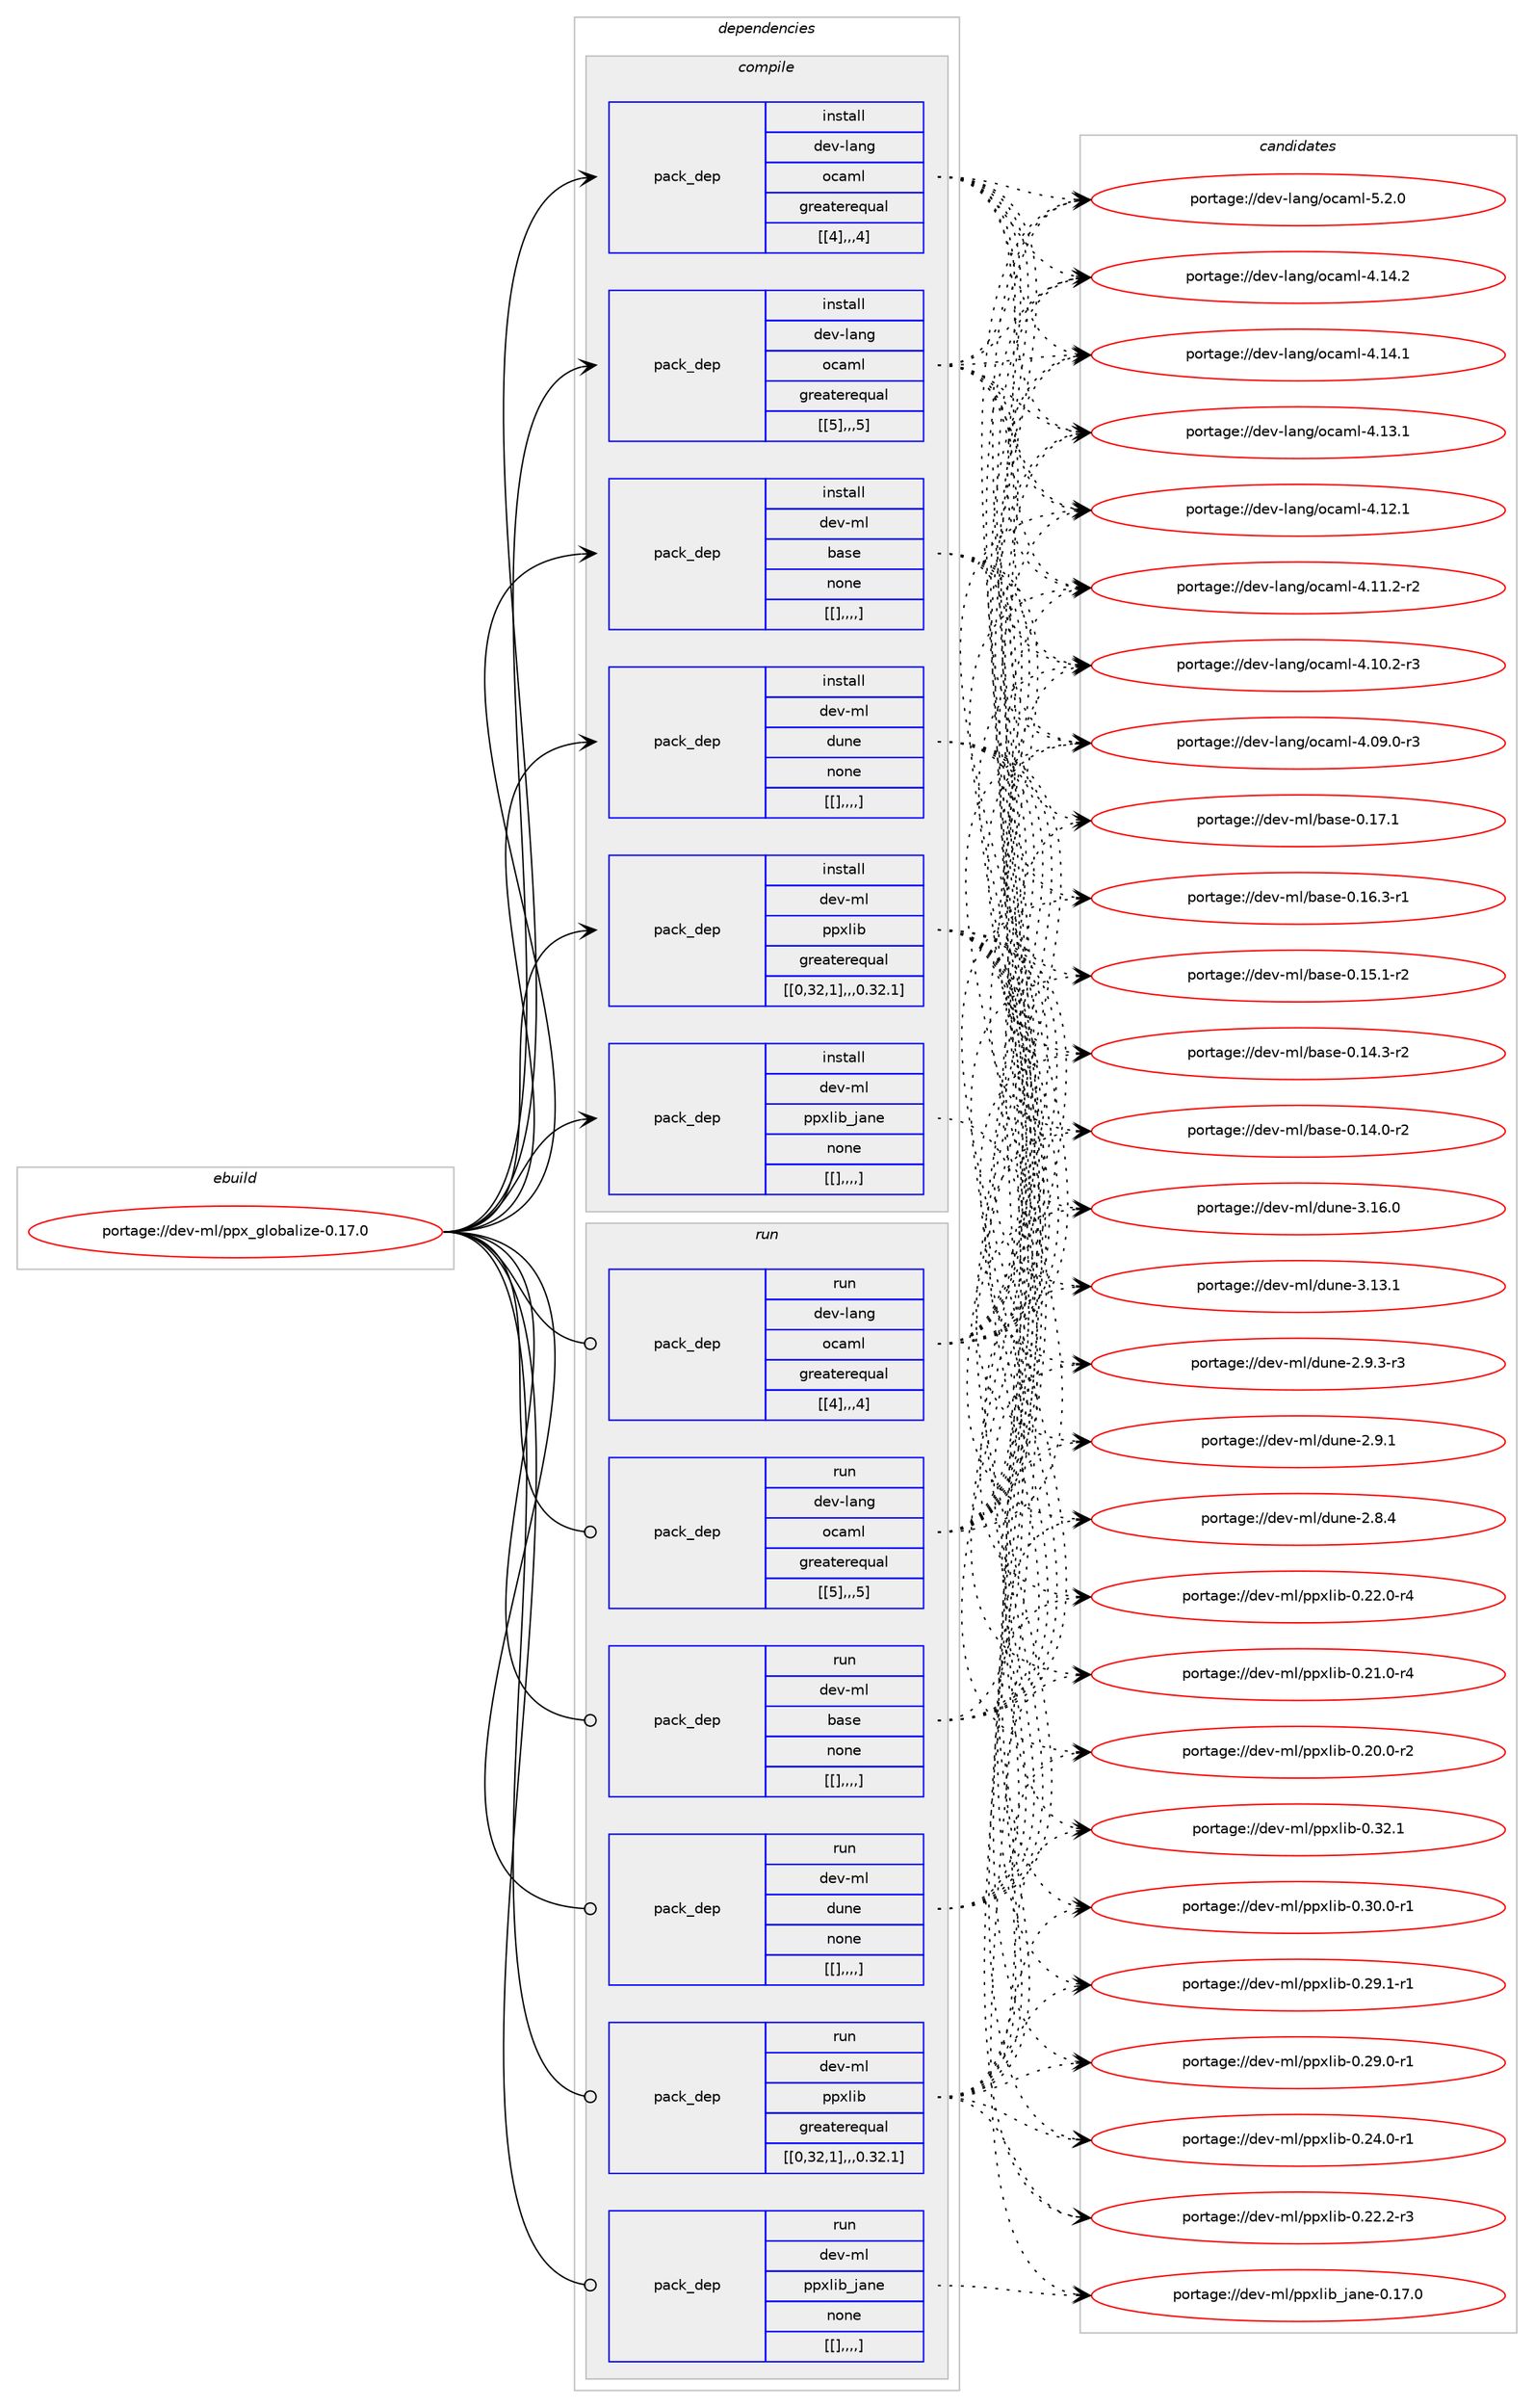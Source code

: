 digraph prolog {

# *************
# Graph options
# *************

newrank=true;
concentrate=true;
compound=true;
graph [rankdir=LR,fontname=Helvetica,fontsize=10,ranksep=1.5];#, ranksep=2.5, nodesep=0.2];
edge  [arrowhead=vee];
node  [fontname=Helvetica,fontsize=10];

# **********
# The ebuild
# **********

subgraph cluster_leftcol {
color=gray;
label=<<i>ebuild</i>>;
id [label="portage://dev-ml/ppx_globalize-0.17.0", color=red, width=4, href="../dev-ml/ppx_globalize-0.17.0.svg"];
}

# ****************
# The dependencies
# ****************

subgraph cluster_midcol {
color=gray;
label=<<i>dependencies</i>>;
subgraph cluster_compile {
fillcolor="#eeeeee";
style=filled;
label=<<i>compile</i>>;
subgraph pack92244 {
dependency123671 [label=<<TABLE BORDER="0" CELLBORDER="1" CELLSPACING="0" CELLPADDING="4" WIDTH="220"><TR><TD ROWSPAN="6" CELLPADDING="30">pack_dep</TD></TR><TR><TD WIDTH="110">install</TD></TR><TR><TD>dev-lang</TD></TR><TR><TD>ocaml</TD></TR><TR><TD>greaterequal</TD></TR><TR><TD>[[4],,,4]</TD></TR></TABLE>>, shape=none, color=blue];
}
id:e -> dependency123671:w [weight=20,style="solid",arrowhead="vee"];
subgraph pack92245 {
dependency123672 [label=<<TABLE BORDER="0" CELLBORDER="1" CELLSPACING="0" CELLPADDING="4" WIDTH="220"><TR><TD ROWSPAN="6" CELLPADDING="30">pack_dep</TD></TR><TR><TD WIDTH="110">install</TD></TR><TR><TD>dev-lang</TD></TR><TR><TD>ocaml</TD></TR><TR><TD>greaterequal</TD></TR><TR><TD>[[5],,,5]</TD></TR></TABLE>>, shape=none, color=blue];
}
id:e -> dependency123672:w [weight=20,style="solid",arrowhead="vee"];
subgraph pack92246 {
dependency123673 [label=<<TABLE BORDER="0" CELLBORDER="1" CELLSPACING="0" CELLPADDING="4" WIDTH="220"><TR><TD ROWSPAN="6" CELLPADDING="30">pack_dep</TD></TR><TR><TD WIDTH="110">install</TD></TR><TR><TD>dev-ml</TD></TR><TR><TD>base</TD></TR><TR><TD>none</TD></TR><TR><TD>[[],,,,]</TD></TR></TABLE>>, shape=none, color=blue];
}
id:e -> dependency123673:w [weight=20,style="solid",arrowhead="vee"];
subgraph pack92247 {
dependency123674 [label=<<TABLE BORDER="0" CELLBORDER="1" CELLSPACING="0" CELLPADDING="4" WIDTH="220"><TR><TD ROWSPAN="6" CELLPADDING="30">pack_dep</TD></TR><TR><TD WIDTH="110">install</TD></TR><TR><TD>dev-ml</TD></TR><TR><TD>dune</TD></TR><TR><TD>none</TD></TR><TR><TD>[[],,,,]</TD></TR></TABLE>>, shape=none, color=blue];
}
id:e -> dependency123674:w [weight=20,style="solid",arrowhead="vee"];
subgraph pack92248 {
dependency123675 [label=<<TABLE BORDER="0" CELLBORDER="1" CELLSPACING="0" CELLPADDING="4" WIDTH="220"><TR><TD ROWSPAN="6" CELLPADDING="30">pack_dep</TD></TR><TR><TD WIDTH="110">install</TD></TR><TR><TD>dev-ml</TD></TR><TR><TD>ppxlib</TD></TR><TR><TD>greaterequal</TD></TR><TR><TD>[[0,32,1],,,0.32.1]</TD></TR></TABLE>>, shape=none, color=blue];
}
id:e -> dependency123675:w [weight=20,style="solid",arrowhead="vee"];
subgraph pack92249 {
dependency123676 [label=<<TABLE BORDER="0" CELLBORDER="1" CELLSPACING="0" CELLPADDING="4" WIDTH="220"><TR><TD ROWSPAN="6" CELLPADDING="30">pack_dep</TD></TR><TR><TD WIDTH="110">install</TD></TR><TR><TD>dev-ml</TD></TR><TR><TD>ppxlib_jane</TD></TR><TR><TD>none</TD></TR><TR><TD>[[],,,,]</TD></TR></TABLE>>, shape=none, color=blue];
}
id:e -> dependency123676:w [weight=20,style="solid",arrowhead="vee"];
}
subgraph cluster_compileandrun {
fillcolor="#eeeeee";
style=filled;
label=<<i>compile and run</i>>;
}
subgraph cluster_run {
fillcolor="#eeeeee";
style=filled;
label=<<i>run</i>>;
subgraph pack92250 {
dependency123677 [label=<<TABLE BORDER="0" CELLBORDER="1" CELLSPACING="0" CELLPADDING="4" WIDTH="220"><TR><TD ROWSPAN="6" CELLPADDING="30">pack_dep</TD></TR><TR><TD WIDTH="110">run</TD></TR><TR><TD>dev-lang</TD></TR><TR><TD>ocaml</TD></TR><TR><TD>greaterequal</TD></TR><TR><TD>[[4],,,4]</TD></TR></TABLE>>, shape=none, color=blue];
}
id:e -> dependency123677:w [weight=20,style="solid",arrowhead="odot"];
subgraph pack92251 {
dependency123678 [label=<<TABLE BORDER="0" CELLBORDER="1" CELLSPACING="0" CELLPADDING="4" WIDTH="220"><TR><TD ROWSPAN="6" CELLPADDING="30">pack_dep</TD></TR><TR><TD WIDTH="110">run</TD></TR><TR><TD>dev-lang</TD></TR><TR><TD>ocaml</TD></TR><TR><TD>greaterequal</TD></TR><TR><TD>[[5],,,5]</TD></TR></TABLE>>, shape=none, color=blue];
}
id:e -> dependency123678:w [weight=20,style="solid",arrowhead="odot"];
subgraph pack92252 {
dependency123679 [label=<<TABLE BORDER="0" CELLBORDER="1" CELLSPACING="0" CELLPADDING="4" WIDTH="220"><TR><TD ROWSPAN="6" CELLPADDING="30">pack_dep</TD></TR><TR><TD WIDTH="110">run</TD></TR><TR><TD>dev-ml</TD></TR><TR><TD>base</TD></TR><TR><TD>none</TD></TR><TR><TD>[[],,,,]</TD></TR></TABLE>>, shape=none, color=blue];
}
id:e -> dependency123679:w [weight=20,style="solid",arrowhead="odot"];
subgraph pack92253 {
dependency123680 [label=<<TABLE BORDER="0" CELLBORDER="1" CELLSPACING="0" CELLPADDING="4" WIDTH="220"><TR><TD ROWSPAN="6" CELLPADDING="30">pack_dep</TD></TR><TR><TD WIDTH="110">run</TD></TR><TR><TD>dev-ml</TD></TR><TR><TD>dune</TD></TR><TR><TD>none</TD></TR><TR><TD>[[],,,,]</TD></TR></TABLE>>, shape=none, color=blue];
}
id:e -> dependency123680:w [weight=20,style="solid",arrowhead="odot"];
subgraph pack92254 {
dependency123681 [label=<<TABLE BORDER="0" CELLBORDER="1" CELLSPACING="0" CELLPADDING="4" WIDTH="220"><TR><TD ROWSPAN="6" CELLPADDING="30">pack_dep</TD></TR><TR><TD WIDTH="110">run</TD></TR><TR><TD>dev-ml</TD></TR><TR><TD>ppxlib</TD></TR><TR><TD>greaterequal</TD></TR><TR><TD>[[0,32,1],,,0.32.1]</TD></TR></TABLE>>, shape=none, color=blue];
}
id:e -> dependency123681:w [weight=20,style="solid",arrowhead="odot"];
subgraph pack92255 {
dependency123682 [label=<<TABLE BORDER="0" CELLBORDER="1" CELLSPACING="0" CELLPADDING="4" WIDTH="220"><TR><TD ROWSPAN="6" CELLPADDING="30">pack_dep</TD></TR><TR><TD WIDTH="110">run</TD></TR><TR><TD>dev-ml</TD></TR><TR><TD>ppxlib_jane</TD></TR><TR><TD>none</TD></TR><TR><TD>[[],,,,]</TD></TR></TABLE>>, shape=none, color=blue];
}
id:e -> dependency123682:w [weight=20,style="solid",arrowhead="odot"];
}
}

# **************
# The candidates
# **************

subgraph cluster_choices {
rank=same;
color=gray;
label=<<i>candidates</i>>;

subgraph choice92244 {
color=black;
nodesep=1;
choice1001011184510897110103471119997109108455346504648 [label="portage://dev-lang/ocaml-5.2.0", color=red, width=4,href="../dev-lang/ocaml-5.2.0.svg"];
choice100101118451089711010347111999710910845524649524650 [label="portage://dev-lang/ocaml-4.14.2", color=red, width=4,href="../dev-lang/ocaml-4.14.2.svg"];
choice100101118451089711010347111999710910845524649524649 [label="portage://dev-lang/ocaml-4.14.1", color=red, width=4,href="../dev-lang/ocaml-4.14.1.svg"];
choice100101118451089711010347111999710910845524649514649 [label="portage://dev-lang/ocaml-4.13.1", color=red, width=4,href="../dev-lang/ocaml-4.13.1.svg"];
choice100101118451089711010347111999710910845524649504649 [label="portage://dev-lang/ocaml-4.12.1", color=red, width=4,href="../dev-lang/ocaml-4.12.1.svg"];
choice1001011184510897110103471119997109108455246494946504511450 [label="portage://dev-lang/ocaml-4.11.2-r2", color=red, width=4,href="../dev-lang/ocaml-4.11.2-r2.svg"];
choice1001011184510897110103471119997109108455246494846504511451 [label="portage://dev-lang/ocaml-4.10.2-r3", color=red, width=4,href="../dev-lang/ocaml-4.10.2-r3.svg"];
choice1001011184510897110103471119997109108455246485746484511451 [label="portage://dev-lang/ocaml-4.09.0-r3", color=red, width=4,href="../dev-lang/ocaml-4.09.0-r3.svg"];
dependency123671:e -> choice1001011184510897110103471119997109108455346504648:w [style=dotted,weight="100"];
dependency123671:e -> choice100101118451089711010347111999710910845524649524650:w [style=dotted,weight="100"];
dependency123671:e -> choice100101118451089711010347111999710910845524649524649:w [style=dotted,weight="100"];
dependency123671:e -> choice100101118451089711010347111999710910845524649514649:w [style=dotted,weight="100"];
dependency123671:e -> choice100101118451089711010347111999710910845524649504649:w [style=dotted,weight="100"];
dependency123671:e -> choice1001011184510897110103471119997109108455246494946504511450:w [style=dotted,weight="100"];
dependency123671:e -> choice1001011184510897110103471119997109108455246494846504511451:w [style=dotted,weight="100"];
dependency123671:e -> choice1001011184510897110103471119997109108455246485746484511451:w [style=dotted,weight="100"];
}
subgraph choice92245 {
color=black;
nodesep=1;
choice1001011184510897110103471119997109108455346504648 [label="portage://dev-lang/ocaml-5.2.0", color=red, width=4,href="../dev-lang/ocaml-5.2.0.svg"];
choice100101118451089711010347111999710910845524649524650 [label="portage://dev-lang/ocaml-4.14.2", color=red, width=4,href="../dev-lang/ocaml-4.14.2.svg"];
choice100101118451089711010347111999710910845524649524649 [label="portage://dev-lang/ocaml-4.14.1", color=red, width=4,href="../dev-lang/ocaml-4.14.1.svg"];
choice100101118451089711010347111999710910845524649514649 [label="portage://dev-lang/ocaml-4.13.1", color=red, width=4,href="../dev-lang/ocaml-4.13.1.svg"];
choice100101118451089711010347111999710910845524649504649 [label="portage://dev-lang/ocaml-4.12.1", color=red, width=4,href="../dev-lang/ocaml-4.12.1.svg"];
choice1001011184510897110103471119997109108455246494946504511450 [label="portage://dev-lang/ocaml-4.11.2-r2", color=red, width=4,href="../dev-lang/ocaml-4.11.2-r2.svg"];
choice1001011184510897110103471119997109108455246494846504511451 [label="portage://dev-lang/ocaml-4.10.2-r3", color=red, width=4,href="../dev-lang/ocaml-4.10.2-r3.svg"];
choice1001011184510897110103471119997109108455246485746484511451 [label="portage://dev-lang/ocaml-4.09.0-r3", color=red, width=4,href="../dev-lang/ocaml-4.09.0-r3.svg"];
dependency123672:e -> choice1001011184510897110103471119997109108455346504648:w [style=dotted,weight="100"];
dependency123672:e -> choice100101118451089711010347111999710910845524649524650:w [style=dotted,weight="100"];
dependency123672:e -> choice100101118451089711010347111999710910845524649524649:w [style=dotted,weight="100"];
dependency123672:e -> choice100101118451089711010347111999710910845524649514649:w [style=dotted,weight="100"];
dependency123672:e -> choice100101118451089711010347111999710910845524649504649:w [style=dotted,weight="100"];
dependency123672:e -> choice1001011184510897110103471119997109108455246494946504511450:w [style=dotted,weight="100"];
dependency123672:e -> choice1001011184510897110103471119997109108455246494846504511451:w [style=dotted,weight="100"];
dependency123672:e -> choice1001011184510897110103471119997109108455246485746484511451:w [style=dotted,weight="100"];
}
subgraph choice92246 {
color=black;
nodesep=1;
choice1001011184510910847989711510145484649554649 [label="portage://dev-ml/base-0.17.1", color=red, width=4,href="../dev-ml/base-0.17.1.svg"];
choice10010111845109108479897115101454846495446514511449 [label="portage://dev-ml/base-0.16.3-r1", color=red, width=4,href="../dev-ml/base-0.16.3-r1.svg"];
choice10010111845109108479897115101454846495346494511450 [label="portage://dev-ml/base-0.15.1-r2", color=red, width=4,href="../dev-ml/base-0.15.1-r2.svg"];
choice10010111845109108479897115101454846495246514511450 [label="portage://dev-ml/base-0.14.3-r2", color=red, width=4,href="../dev-ml/base-0.14.3-r2.svg"];
choice10010111845109108479897115101454846495246484511450 [label="portage://dev-ml/base-0.14.0-r2", color=red, width=4,href="../dev-ml/base-0.14.0-r2.svg"];
dependency123673:e -> choice1001011184510910847989711510145484649554649:w [style=dotted,weight="100"];
dependency123673:e -> choice10010111845109108479897115101454846495446514511449:w [style=dotted,weight="100"];
dependency123673:e -> choice10010111845109108479897115101454846495346494511450:w [style=dotted,weight="100"];
dependency123673:e -> choice10010111845109108479897115101454846495246514511450:w [style=dotted,weight="100"];
dependency123673:e -> choice10010111845109108479897115101454846495246484511450:w [style=dotted,weight="100"];
}
subgraph choice92247 {
color=black;
nodesep=1;
choice100101118451091084710011711010145514649544648 [label="portage://dev-ml/dune-3.16.0", color=red, width=4,href="../dev-ml/dune-3.16.0.svg"];
choice100101118451091084710011711010145514649514649 [label="portage://dev-ml/dune-3.13.1", color=red, width=4,href="../dev-ml/dune-3.13.1.svg"];
choice10010111845109108471001171101014550465746514511451 [label="portage://dev-ml/dune-2.9.3-r3", color=red, width=4,href="../dev-ml/dune-2.9.3-r3.svg"];
choice1001011184510910847100117110101455046574649 [label="portage://dev-ml/dune-2.9.1", color=red, width=4,href="../dev-ml/dune-2.9.1.svg"];
choice1001011184510910847100117110101455046564652 [label="portage://dev-ml/dune-2.8.4", color=red, width=4,href="../dev-ml/dune-2.8.4.svg"];
dependency123674:e -> choice100101118451091084710011711010145514649544648:w [style=dotted,weight="100"];
dependency123674:e -> choice100101118451091084710011711010145514649514649:w [style=dotted,weight="100"];
dependency123674:e -> choice10010111845109108471001171101014550465746514511451:w [style=dotted,weight="100"];
dependency123674:e -> choice1001011184510910847100117110101455046574649:w [style=dotted,weight="100"];
dependency123674:e -> choice1001011184510910847100117110101455046564652:w [style=dotted,weight="100"];
}
subgraph choice92248 {
color=black;
nodesep=1;
choice10010111845109108471121121201081059845484651504649 [label="portage://dev-ml/ppxlib-0.32.1", color=red, width=4,href="../dev-ml/ppxlib-0.32.1.svg"];
choice100101118451091084711211212010810598454846514846484511449 [label="portage://dev-ml/ppxlib-0.30.0-r1", color=red, width=4,href="../dev-ml/ppxlib-0.30.0-r1.svg"];
choice100101118451091084711211212010810598454846505746494511449 [label="portage://dev-ml/ppxlib-0.29.1-r1", color=red, width=4,href="../dev-ml/ppxlib-0.29.1-r1.svg"];
choice100101118451091084711211212010810598454846505746484511449 [label="portage://dev-ml/ppxlib-0.29.0-r1", color=red, width=4,href="../dev-ml/ppxlib-0.29.0-r1.svg"];
choice100101118451091084711211212010810598454846505246484511449 [label="portage://dev-ml/ppxlib-0.24.0-r1", color=red, width=4,href="../dev-ml/ppxlib-0.24.0-r1.svg"];
choice100101118451091084711211212010810598454846505046504511451 [label="portage://dev-ml/ppxlib-0.22.2-r3", color=red, width=4,href="../dev-ml/ppxlib-0.22.2-r3.svg"];
choice100101118451091084711211212010810598454846505046484511452 [label="portage://dev-ml/ppxlib-0.22.0-r4", color=red, width=4,href="../dev-ml/ppxlib-0.22.0-r4.svg"];
choice100101118451091084711211212010810598454846504946484511452 [label="portage://dev-ml/ppxlib-0.21.0-r4", color=red, width=4,href="../dev-ml/ppxlib-0.21.0-r4.svg"];
choice100101118451091084711211212010810598454846504846484511450 [label="portage://dev-ml/ppxlib-0.20.0-r2", color=red, width=4,href="../dev-ml/ppxlib-0.20.0-r2.svg"];
dependency123675:e -> choice10010111845109108471121121201081059845484651504649:w [style=dotted,weight="100"];
dependency123675:e -> choice100101118451091084711211212010810598454846514846484511449:w [style=dotted,weight="100"];
dependency123675:e -> choice100101118451091084711211212010810598454846505746494511449:w [style=dotted,weight="100"];
dependency123675:e -> choice100101118451091084711211212010810598454846505746484511449:w [style=dotted,weight="100"];
dependency123675:e -> choice100101118451091084711211212010810598454846505246484511449:w [style=dotted,weight="100"];
dependency123675:e -> choice100101118451091084711211212010810598454846505046504511451:w [style=dotted,weight="100"];
dependency123675:e -> choice100101118451091084711211212010810598454846505046484511452:w [style=dotted,weight="100"];
dependency123675:e -> choice100101118451091084711211212010810598454846504946484511452:w [style=dotted,weight="100"];
dependency123675:e -> choice100101118451091084711211212010810598454846504846484511450:w [style=dotted,weight="100"];
}
subgraph choice92249 {
color=black;
nodesep=1;
choice100101118451091084711211212010810598951069711010145484649554648 [label="portage://dev-ml/ppxlib_jane-0.17.0", color=red, width=4,href="../dev-ml/ppxlib_jane-0.17.0.svg"];
dependency123676:e -> choice100101118451091084711211212010810598951069711010145484649554648:w [style=dotted,weight="100"];
}
subgraph choice92250 {
color=black;
nodesep=1;
choice1001011184510897110103471119997109108455346504648 [label="portage://dev-lang/ocaml-5.2.0", color=red, width=4,href="../dev-lang/ocaml-5.2.0.svg"];
choice100101118451089711010347111999710910845524649524650 [label="portage://dev-lang/ocaml-4.14.2", color=red, width=4,href="../dev-lang/ocaml-4.14.2.svg"];
choice100101118451089711010347111999710910845524649524649 [label="portage://dev-lang/ocaml-4.14.1", color=red, width=4,href="../dev-lang/ocaml-4.14.1.svg"];
choice100101118451089711010347111999710910845524649514649 [label="portage://dev-lang/ocaml-4.13.1", color=red, width=4,href="../dev-lang/ocaml-4.13.1.svg"];
choice100101118451089711010347111999710910845524649504649 [label="portage://dev-lang/ocaml-4.12.1", color=red, width=4,href="../dev-lang/ocaml-4.12.1.svg"];
choice1001011184510897110103471119997109108455246494946504511450 [label="portage://dev-lang/ocaml-4.11.2-r2", color=red, width=4,href="../dev-lang/ocaml-4.11.2-r2.svg"];
choice1001011184510897110103471119997109108455246494846504511451 [label="portage://dev-lang/ocaml-4.10.2-r3", color=red, width=4,href="../dev-lang/ocaml-4.10.2-r3.svg"];
choice1001011184510897110103471119997109108455246485746484511451 [label="portage://dev-lang/ocaml-4.09.0-r3", color=red, width=4,href="../dev-lang/ocaml-4.09.0-r3.svg"];
dependency123677:e -> choice1001011184510897110103471119997109108455346504648:w [style=dotted,weight="100"];
dependency123677:e -> choice100101118451089711010347111999710910845524649524650:w [style=dotted,weight="100"];
dependency123677:e -> choice100101118451089711010347111999710910845524649524649:w [style=dotted,weight="100"];
dependency123677:e -> choice100101118451089711010347111999710910845524649514649:w [style=dotted,weight="100"];
dependency123677:e -> choice100101118451089711010347111999710910845524649504649:w [style=dotted,weight="100"];
dependency123677:e -> choice1001011184510897110103471119997109108455246494946504511450:w [style=dotted,weight="100"];
dependency123677:e -> choice1001011184510897110103471119997109108455246494846504511451:w [style=dotted,weight="100"];
dependency123677:e -> choice1001011184510897110103471119997109108455246485746484511451:w [style=dotted,weight="100"];
}
subgraph choice92251 {
color=black;
nodesep=1;
choice1001011184510897110103471119997109108455346504648 [label="portage://dev-lang/ocaml-5.2.0", color=red, width=4,href="../dev-lang/ocaml-5.2.0.svg"];
choice100101118451089711010347111999710910845524649524650 [label="portage://dev-lang/ocaml-4.14.2", color=red, width=4,href="../dev-lang/ocaml-4.14.2.svg"];
choice100101118451089711010347111999710910845524649524649 [label="portage://dev-lang/ocaml-4.14.1", color=red, width=4,href="../dev-lang/ocaml-4.14.1.svg"];
choice100101118451089711010347111999710910845524649514649 [label="portage://dev-lang/ocaml-4.13.1", color=red, width=4,href="../dev-lang/ocaml-4.13.1.svg"];
choice100101118451089711010347111999710910845524649504649 [label="portage://dev-lang/ocaml-4.12.1", color=red, width=4,href="../dev-lang/ocaml-4.12.1.svg"];
choice1001011184510897110103471119997109108455246494946504511450 [label="portage://dev-lang/ocaml-4.11.2-r2", color=red, width=4,href="../dev-lang/ocaml-4.11.2-r2.svg"];
choice1001011184510897110103471119997109108455246494846504511451 [label="portage://dev-lang/ocaml-4.10.2-r3", color=red, width=4,href="../dev-lang/ocaml-4.10.2-r3.svg"];
choice1001011184510897110103471119997109108455246485746484511451 [label="portage://dev-lang/ocaml-4.09.0-r3", color=red, width=4,href="../dev-lang/ocaml-4.09.0-r3.svg"];
dependency123678:e -> choice1001011184510897110103471119997109108455346504648:w [style=dotted,weight="100"];
dependency123678:e -> choice100101118451089711010347111999710910845524649524650:w [style=dotted,weight="100"];
dependency123678:e -> choice100101118451089711010347111999710910845524649524649:w [style=dotted,weight="100"];
dependency123678:e -> choice100101118451089711010347111999710910845524649514649:w [style=dotted,weight="100"];
dependency123678:e -> choice100101118451089711010347111999710910845524649504649:w [style=dotted,weight="100"];
dependency123678:e -> choice1001011184510897110103471119997109108455246494946504511450:w [style=dotted,weight="100"];
dependency123678:e -> choice1001011184510897110103471119997109108455246494846504511451:w [style=dotted,weight="100"];
dependency123678:e -> choice1001011184510897110103471119997109108455246485746484511451:w [style=dotted,weight="100"];
}
subgraph choice92252 {
color=black;
nodesep=1;
choice1001011184510910847989711510145484649554649 [label="portage://dev-ml/base-0.17.1", color=red, width=4,href="../dev-ml/base-0.17.1.svg"];
choice10010111845109108479897115101454846495446514511449 [label="portage://dev-ml/base-0.16.3-r1", color=red, width=4,href="../dev-ml/base-0.16.3-r1.svg"];
choice10010111845109108479897115101454846495346494511450 [label="portage://dev-ml/base-0.15.1-r2", color=red, width=4,href="../dev-ml/base-0.15.1-r2.svg"];
choice10010111845109108479897115101454846495246514511450 [label="portage://dev-ml/base-0.14.3-r2", color=red, width=4,href="../dev-ml/base-0.14.3-r2.svg"];
choice10010111845109108479897115101454846495246484511450 [label="portage://dev-ml/base-0.14.0-r2", color=red, width=4,href="../dev-ml/base-0.14.0-r2.svg"];
dependency123679:e -> choice1001011184510910847989711510145484649554649:w [style=dotted,weight="100"];
dependency123679:e -> choice10010111845109108479897115101454846495446514511449:w [style=dotted,weight="100"];
dependency123679:e -> choice10010111845109108479897115101454846495346494511450:w [style=dotted,weight="100"];
dependency123679:e -> choice10010111845109108479897115101454846495246514511450:w [style=dotted,weight="100"];
dependency123679:e -> choice10010111845109108479897115101454846495246484511450:w [style=dotted,weight="100"];
}
subgraph choice92253 {
color=black;
nodesep=1;
choice100101118451091084710011711010145514649544648 [label="portage://dev-ml/dune-3.16.0", color=red, width=4,href="../dev-ml/dune-3.16.0.svg"];
choice100101118451091084710011711010145514649514649 [label="portage://dev-ml/dune-3.13.1", color=red, width=4,href="../dev-ml/dune-3.13.1.svg"];
choice10010111845109108471001171101014550465746514511451 [label="portage://dev-ml/dune-2.9.3-r3", color=red, width=4,href="../dev-ml/dune-2.9.3-r3.svg"];
choice1001011184510910847100117110101455046574649 [label="portage://dev-ml/dune-2.9.1", color=red, width=4,href="../dev-ml/dune-2.9.1.svg"];
choice1001011184510910847100117110101455046564652 [label="portage://dev-ml/dune-2.8.4", color=red, width=4,href="../dev-ml/dune-2.8.4.svg"];
dependency123680:e -> choice100101118451091084710011711010145514649544648:w [style=dotted,weight="100"];
dependency123680:e -> choice100101118451091084710011711010145514649514649:w [style=dotted,weight="100"];
dependency123680:e -> choice10010111845109108471001171101014550465746514511451:w [style=dotted,weight="100"];
dependency123680:e -> choice1001011184510910847100117110101455046574649:w [style=dotted,weight="100"];
dependency123680:e -> choice1001011184510910847100117110101455046564652:w [style=dotted,weight="100"];
}
subgraph choice92254 {
color=black;
nodesep=1;
choice10010111845109108471121121201081059845484651504649 [label="portage://dev-ml/ppxlib-0.32.1", color=red, width=4,href="../dev-ml/ppxlib-0.32.1.svg"];
choice100101118451091084711211212010810598454846514846484511449 [label="portage://dev-ml/ppxlib-0.30.0-r1", color=red, width=4,href="../dev-ml/ppxlib-0.30.0-r1.svg"];
choice100101118451091084711211212010810598454846505746494511449 [label="portage://dev-ml/ppxlib-0.29.1-r1", color=red, width=4,href="../dev-ml/ppxlib-0.29.1-r1.svg"];
choice100101118451091084711211212010810598454846505746484511449 [label="portage://dev-ml/ppxlib-0.29.0-r1", color=red, width=4,href="../dev-ml/ppxlib-0.29.0-r1.svg"];
choice100101118451091084711211212010810598454846505246484511449 [label="portage://dev-ml/ppxlib-0.24.0-r1", color=red, width=4,href="../dev-ml/ppxlib-0.24.0-r1.svg"];
choice100101118451091084711211212010810598454846505046504511451 [label="portage://dev-ml/ppxlib-0.22.2-r3", color=red, width=4,href="../dev-ml/ppxlib-0.22.2-r3.svg"];
choice100101118451091084711211212010810598454846505046484511452 [label="portage://dev-ml/ppxlib-0.22.0-r4", color=red, width=4,href="../dev-ml/ppxlib-0.22.0-r4.svg"];
choice100101118451091084711211212010810598454846504946484511452 [label="portage://dev-ml/ppxlib-0.21.0-r4", color=red, width=4,href="../dev-ml/ppxlib-0.21.0-r4.svg"];
choice100101118451091084711211212010810598454846504846484511450 [label="portage://dev-ml/ppxlib-0.20.0-r2", color=red, width=4,href="../dev-ml/ppxlib-0.20.0-r2.svg"];
dependency123681:e -> choice10010111845109108471121121201081059845484651504649:w [style=dotted,weight="100"];
dependency123681:e -> choice100101118451091084711211212010810598454846514846484511449:w [style=dotted,weight="100"];
dependency123681:e -> choice100101118451091084711211212010810598454846505746494511449:w [style=dotted,weight="100"];
dependency123681:e -> choice100101118451091084711211212010810598454846505746484511449:w [style=dotted,weight="100"];
dependency123681:e -> choice100101118451091084711211212010810598454846505246484511449:w [style=dotted,weight="100"];
dependency123681:e -> choice100101118451091084711211212010810598454846505046504511451:w [style=dotted,weight="100"];
dependency123681:e -> choice100101118451091084711211212010810598454846505046484511452:w [style=dotted,weight="100"];
dependency123681:e -> choice100101118451091084711211212010810598454846504946484511452:w [style=dotted,weight="100"];
dependency123681:e -> choice100101118451091084711211212010810598454846504846484511450:w [style=dotted,weight="100"];
}
subgraph choice92255 {
color=black;
nodesep=1;
choice100101118451091084711211212010810598951069711010145484649554648 [label="portage://dev-ml/ppxlib_jane-0.17.0", color=red, width=4,href="../dev-ml/ppxlib_jane-0.17.0.svg"];
dependency123682:e -> choice100101118451091084711211212010810598951069711010145484649554648:w [style=dotted,weight="100"];
}
}

}
